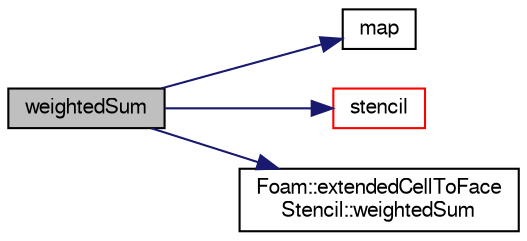 digraph "weightedSum"
{
  bgcolor="transparent";
  edge [fontname="FreeSans",fontsize="10",labelfontname="FreeSans",labelfontsize="10"];
  node [fontname="FreeSans",fontsize="10",shape=record];
  rankdir="LR";
  Node70 [label="weightedSum",height=0.2,width=0.4,color="black", fillcolor="grey75", style="filled", fontcolor="black"];
  Node70 -> Node71 [color="midnightblue",fontsize="10",style="solid",fontname="FreeSans"];
  Node71 [label="map",height=0.2,width=0.4,color="black",URL="$a22674.html#a6f719d71f56ee9f97626c13b322ea4fe",tooltip="Return reference to the parallel distribution map. "];
  Node70 -> Node72 [color="midnightblue",fontsize="10",style="solid",fontname="FreeSans"];
  Node72 [label="stencil",height=0.2,width=0.4,color="red",URL="$a22674.html#a411eaf3a58bffc0f951bec8db6ceeba6",tooltip="Return reference to the stencil. "];
  Node70 -> Node77 [color="midnightblue",fontsize="10",style="solid",fontname="FreeSans"];
  Node77 [label="Foam::extendedCellToFace\lStencil::weightedSum",height=0.2,width=0.4,color="black",URL="$a22670.html#a0c39df46539f98f9c550c101d159da5f",tooltip="Sum vol field contributions to create face values. "];
}
